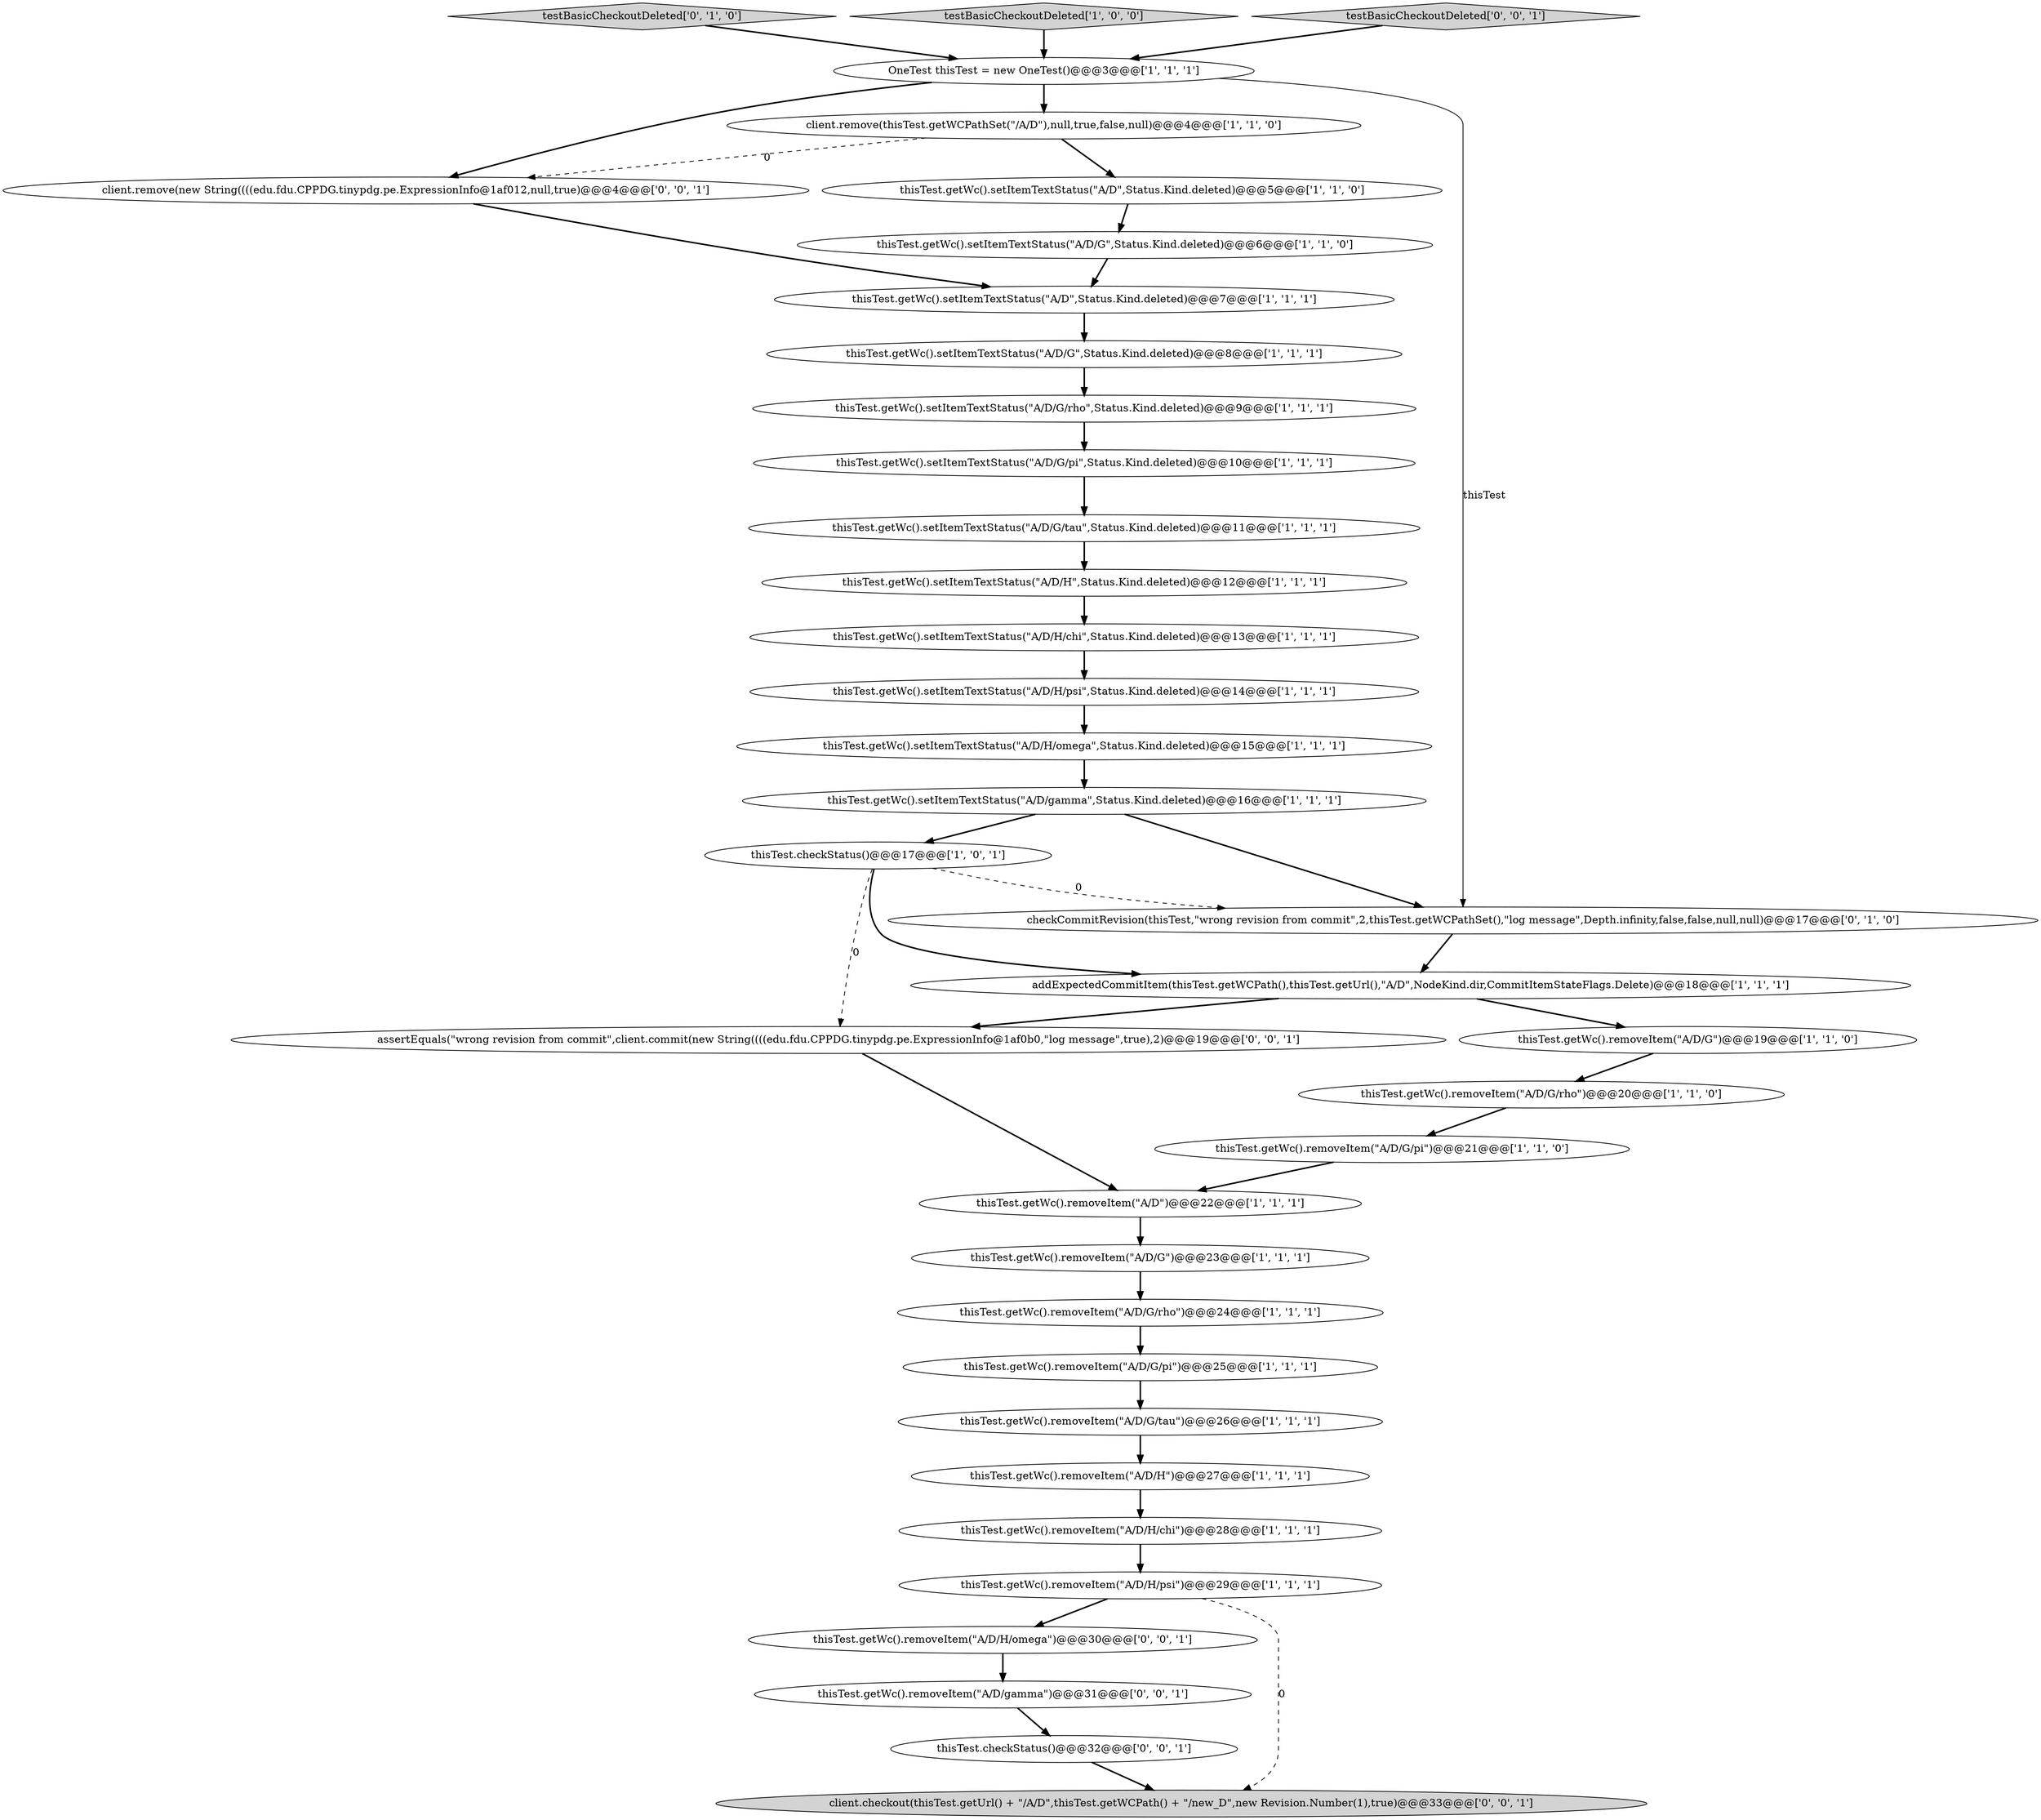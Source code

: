 digraph {
20 [style = filled, label = "thisTest.getWc().setItemTextStatus(\"A/D\",Status.Kind.deleted)@@@5@@@['1', '1', '0']", fillcolor = white, shape = ellipse image = "AAA0AAABBB1BBB"];
26 [style = filled, label = "thisTest.getWc().setItemTextStatus(\"A/D/H/psi\",Status.Kind.deleted)@@@14@@@['1', '1', '1']", fillcolor = white, shape = ellipse image = "AAA0AAABBB1BBB"];
18 [style = filled, label = "thisTest.getWc().setItemTextStatus(\"A/D\",Status.Kind.deleted)@@@7@@@['1', '1', '1']", fillcolor = white, shape = ellipse image = "AAA0AAABBB1BBB"];
17 [style = filled, label = "thisTest.getWc().removeItem(\"A/D/G\")@@@19@@@['1', '1', '0']", fillcolor = white, shape = ellipse image = "AAA0AAABBB1BBB"];
0 [style = filled, label = "thisTest.getWc().setItemTextStatus(\"A/D/G/tau\",Status.Kind.deleted)@@@11@@@['1', '1', '1']", fillcolor = white, shape = ellipse image = "AAA0AAABBB1BBB"];
30 [style = filled, label = "thisTest.checkStatus()@@@32@@@['0', '0', '1']", fillcolor = white, shape = ellipse image = "AAA0AAABBB3BBB"];
11 [style = filled, label = "thisTest.getWc().removeItem(\"A/D/G/rho\")@@@20@@@['1', '1', '0']", fillcolor = white, shape = ellipse image = "AAA0AAABBB1BBB"];
3 [style = filled, label = "thisTest.getWc().setItemTextStatus(\"A/D/G\",Status.Kind.deleted)@@@6@@@['1', '1', '0']", fillcolor = white, shape = ellipse image = "AAA0AAABBB1BBB"];
7 [style = filled, label = "addExpectedCommitItem(thisTest.getWCPath(),thisTest.getUrl(),\"A/D\",NodeKind.dir,CommitItemStateFlags.Delete)@@@18@@@['1', '1', '1']", fillcolor = white, shape = ellipse image = "AAA0AAABBB1BBB"];
33 [style = filled, label = "thisTest.getWc().removeItem(\"A/D/gamma\")@@@31@@@['0', '0', '1']", fillcolor = white, shape = ellipse image = "AAA0AAABBB3BBB"];
8 [style = filled, label = "thisTest.getWc().removeItem(\"A/D/G\")@@@23@@@['1', '1', '1']", fillcolor = white, shape = ellipse image = "AAA0AAABBB1BBB"];
19 [style = filled, label = "thisTest.getWc().setItemTextStatus(\"A/D/H/chi\",Status.Kind.deleted)@@@13@@@['1', '1', '1']", fillcolor = white, shape = ellipse image = "AAA0AAABBB1BBB"];
16 [style = filled, label = "thisTest.getWc().removeItem(\"A/D/H/chi\")@@@28@@@['1', '1', '1']", fillcolor = white, shape = ellipse image = "AAA0AAABBB1BBB"];
23 [style = filled, label = "thisTest.getWc().removeItem(\"A/D/G/rho\")@@@24@@@['1', '1', '1']", fillcolor = white, shape = ellipse image = "AAA0AAABBB1BBB"];
9 [style = filled, label = "thisTest.getWc().removeItem(\"A/D\")@@@22@@@['1', '1', '1']", fillcolor = white, shape = ellipse image = "AAA0AAABBB1BBB"];
28 [style = filled, label = "testBasicCheckoutDeleted['0', '1', '0']", fillcolor = lightgray, shape = diamond image = "AAA0AAABBB2BBB"];
13 [style = filled, label = "thisTest.getWc().removeItem(\"A/D/H\")@@@27@@@['1', '1', '1']", fillcolor = white, shape = ellipse image = "AAA0AAABBB1BBB"];
15 [style = filled, label = "thisTest.getWc().setItemTextStatus(\"A/D/H/omega\",Status.Kind.deleted)@@@15@@@['1', '1', '1']", fillcolor = white, shape = ellipse image = "AAA0AAABBB1BBB"];
25 [style = filled, label = "thisTest.getWc().setItemTextStatus(\"A/D/G/pi\",Status.Kind.deleted)@@@10@@@['1', '1', '1']", fillcolor = white, shape = ellipse image = "AAA0AAABBB1BBB"];
2 [style = filled, label = "OneTest thisTest = new OneTest()@@@3@@@['1', '1', '1']", fillcolor = white, shape = ellipse image = "AAA0AAABBB1BBB"];
1 [style = filled, label = "client.remove(thisTest.getWCPathSet(\"/A/D\"),null,true,false,null)@@@4@@@['1', '1', '0']", fillcolor = white, shape = ellipse image = "AAA0AAABBB1BBB"];
22 [style = filled, label = "thisTest.getWc().removeItem(\"A/D/G/pi\")@@@25@@@['1', '1', '1']", fillcolor = white, shape = ellipse image = "AAA0AAABBB1BBB"];
14 [style = filled, label = "thisTest.getWc().setItemTextStatus(\"A/D/G/rho\",Status.Kind.deleted)@@@9@@@['1', '1', '1']", fillcolor = white, shape = ellipse image = "AAA0AAABBB1BBB"];
6 [style = filled, label = "testBasicCheckoutDeleted['1', '0', '0']", fillcolor = lightgray, shape = diamond image = "AAA0AAABBB1BBB"];
4 [style = filled, label = "thisTest.getWc().setItemTextStatus(\"A/D/gamma\",Status.Kind.deleted)@@@16@@@['1', '1', '1']", fillcolor = white, shape = ellipse image = "AAA0AAABBB1BBB"];
35 [style = filled, label = "client.checkout(thisTest.getUrl() + \"/A/D\",thisTest.getWCPath() + \"/new_D\",new Revision.Number(1),true)@@@33@@@['0', '0', '1']", fillcolor = lightgray, shape = ellipse image = "AAA0AAABBB3BBB"];
5 [style = filled, label = "thisTest.getWc().setItemTextStatus(\"A/D/H\",Status.Kind.deleted)@@@12@@@['1', '1', '1']", fillcolor = white, shape = ellipse image = "AAA0AAABBB1BBB"];
31 [style = filled, label = "testBasicCheckoutDeleted['0', '0', '1']", fillcolor = lightgray, shape = diamond image = "AAA0AAABBB3BBB"];
10 [style = filled, label = "thisTest.checkStatus()@@@17@@@['1', '0', '1']", fillcolor = white, shape = ellipse image = "AAA0AAABBB1BBB"];
27 [style = filled, label = "thisTest.getWc().removeItem(\"A/D/G/tau\")@@@26@@@['1', '1', '1']", fillcolor = white, shape = ellipse image = "AAA0AAABBB1BBB"];
34 [style = filled, label = "thisTest.getWc().removeItem(\"A/D/H/omega\")@@@30@@@['0', '0', '1']", fillcolor = white, shape = ellipse image = "AAA0AAABBB3BBB"];
32 [style = filled, label = "assertEquals(\"wrong revision from commit\",client.commit(new String((((edu.fdu.CPPDG.tinypdg.pe.ExpressionInfo@1af0b0,\"log message\",true),2)@@@19@@@['0', '0', '1']", fillcolor = white, shape = ellipse image = "AAA0AAABBB3BBB"];
12 [style = filled, label = "thisTest.getWc().removeItem(\"A/D/H/psi\")@@@29@@@['1', '1', '1']", fillcolor = white, shape = ellipse image = "AAA0AAABBB1BBB"];
21 [style = filled, label = "thisTest.getWc().setItemTextStatus(\"A/D/G\",Status.Kind.deleted)@@@8@@@['1', '1', '1']", fillcolor = white, shape = ellipse image = "AAA0AAABBB1BBB"];
24 [style = filled, label = "thisTest.getWc().removeItem(\"A/D/G/pi\")@@@21@@@['1', '1', '0']", fillcolor = white, shape = ellipse image = "AAA0AAABBB1BBB"];
29 [style = filled, label = "checkCommitRevision(thisTest,\"wrong revision from commit\",2,thisTest.getWCPathSet(),\"log message\",Depth.infinity,false,false,null,null)@@@17@@@['0', '1', '0']", fillcolor = white, shape = ellipse image = "AAA1AAABBB2BBB"];
36 [style = filled, label = "client.remove(new String((((edu.fdu.CPPDG.tinypdg.pe.ExpressionInfo@1af012,null,true)@@@4@@@['0', '0', '1']", fillcolor = white, shape = ellipse image = "AAA0AAABBB3BBB"];
10->32 [style = dashed, label="0"];
23->22 [style = bold, label=""];
1->36 [style = dashed, label="0"];
5->19 [style = bold, label=""];
32->9 [style = bold, label=""];
21->14 [style = bold, label=""];
20->3 [style = bold, label=""];
27->13 [style = bold, label=""];
10->29 [style = dashed, label="0"];
15->4 [style = bold, label=""];
22->27 [style = bold, label=""];
8->23 [style = bold, label=""];
34->33 [style = bold, label=""];
12->34 [style = bold, label=""];
3->18 [style = bold, label=""];
11->24 [style = bold, label=""];
6->2 [style = bold, label=""];
16->12 [style = bold, label=""];
36->18 [style = bold, label=""];
2->29 [style = solid, label="thisTest"];
10->7 [style = bold, label=""];
2->36 [style = bold, label=""];
26->15 [style = bold, label=""];
7->32 [style = bold, label=""];
33->30 [style = bold, label=""];
13->16 [style = bold, label=""];
2->1 [style = bold, label=""];
19->26 [style = bold, label=""];
31->2 [style = bold, label=""];
17->11 [style = bold, label=""];
14->25 [style = bold, label=""];
29->7 [style = bold, label=""];
24->9 [style = bold, label=""];
4->10 [style = bold, label=""];
7->17 [style = bold, label=""];
25->0 [style = bold, label=""];
18->21 [style = bold, label=""];
12->35 [style = dashed, label="0"];
30->35 [style = bold, label=""];
9->8 [style = bold, label=""];
0->5 [style = bold, label=""];
1->20 [style = bold, label=""];
4->29 [style = bold, label=""];
28->2 [style = bold, label=""];
}

